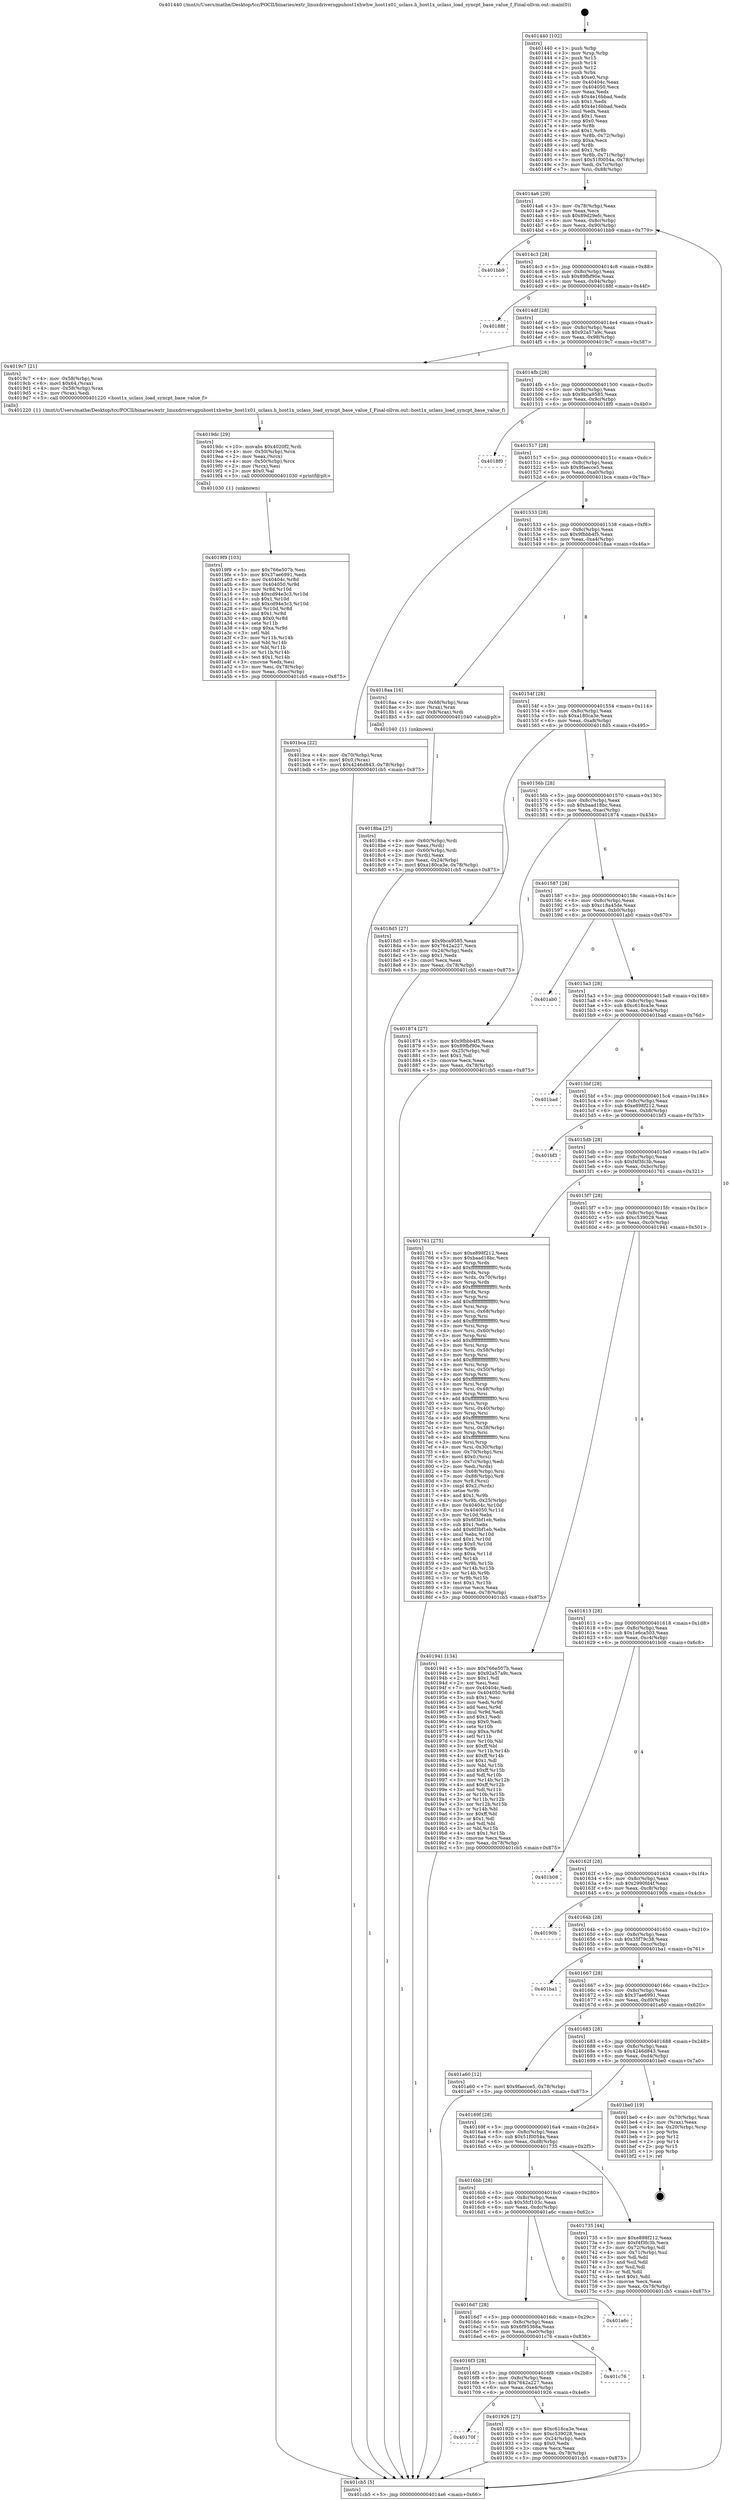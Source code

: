 digraph "0x401440" {
  label = "0x401440 (/mnt/c/Users/mathe/Desktop/tcc/POCII/binaries/extr_linuxdriversgpuhost1xhwhw_host1x01_uclass.h_host1x_uclass_load_syncpt_base_value_f_Final-ollvm.out::main(0))"
  labelloc = "t"
  node[shape=record]

  Entry [label="",width=0.3,height=0.3,shape=circle,fillcolor=black,style=filled]
  "0x4014a6" [label="{
     0x4014a6 [29]\l
     | [instrs]\l
     &nbsp;&nbsp;0x4014a6 \<+3\>: mov -0x78(%rbp),%eax\l
     &nbsp;&nbsp;0x4014a9 \<+2\>: mov %eax,%ecx\l
     &nbsp;&nbsp;0x4014ab \<+6\>: sub $0x89d29efc,%ecx\l
     &nbsp;&nbsp;0x4014b1 \<+6\>: mov %eax,-0x8c(%rbp)\l
     &nbsp;&nbsp;0x4014b7 \<+6\>: mov %ecx,-0x90(%rbp)\l
     &nbsp;&nbsp;0x4014bd \<+6\>: je 0000000000401bb9 \<main+0x779\>\l
  }"]
  "0x401bb9" [label="{
     0x401bb9\l
  }", style=dashed]
  "0x4014c3" [label="{
     0x4014c3 [28]\l
     | [instrs]\l
     &nbsp;&nbsp;0x4014c3 \<+5\>: jmp 00000000004014c8 \<main+0x88\>\l
     &nbsp;&nbsp;0x4014c8 \<+6\>: mov -0x8c(%rbp),%eax\l
     &nbsp;&nbsp;0x4014ce \<+5\>: sub $0x89fbf90e,%eax\l
     &nbsp;&nbsp;0x4014d3 \<+6\>: mov %eax,-0x94(%rbp)\l
     &nbsp;&nbsp;0x4014d9 \<+6\>: je 000000000040188f \<main+0x44f\>\l
  }"]
  Exit [label="",width=0.3,height=0.3,shape=circle,fillcolor=black,style=filled,peripheries=2]
  "0x40188f" [label="{
     0x40188f\l
  }", style=dashed]
  "0x4014df" [label="{
     0x4014df [28]\l
     | [instrs]\l
     &nbsp;&nbsp;0x4014df \<+5\>: jmp 00000000004014e4 \<main+0xa4\>\l
     &nbsp;&nbsp;0x4014e4 \<+6\>: mov -0x8c(%rbp),%eax\l
     &nbsp;&nbsp;0x4014ea \<+5\>: sub $0x92a57a9c,%eax\l
     &nbsp;&nbsp;0x4014ef \<+6\>: mov %eax,-0x98(%rbp)\l
     &nbsp;&nbsp;0x4014f5 \<+6\>: je 00000000004019c7 \<main+0x587\>\l
  }"]
  "0x4019f9" [label="{
     0x4019f9 [103]\l
     | [instrs]\l
     &nbsp;&nbsp;0x4019f9 \<+5\>: mov $0x766e507b,%esi\l
     &nbsp;&nbsp;0x4019fe \<+5\>: mov $0x37ae6991,%edx\l
     &nbsp;&nbsp;0x401a03 \<+8\>: mov 0x40404c,%r8d\l
     &nbsp;&nbsp;0x401a0b \<+8\>: mov 0x404050,%r9d\l
     &nbsp;&nbsp;0x401a13 \<+3\>: mov %r8d,%r10d\l
     &nbsp;&nbsp;0x401a16 \<+7\>: sub $0xcd94e3c3,%r10d\l
     &nbsp;&nbsp;0x401a1d \<+4\>: sub $0x1,%r10d\l
     &nbsp;&nbsp;0x401a21 \<+7\>: add $0xcd94e3c3,%r10d\l
     &nbsp;&nbsp;0x401a28 \<+4\>: imul %r10d,%r8d\l
     &nbsp;&nbsp;0x401a2c \<+4\>: and $0x1,%r8d\l
     &nbsp;&nbsp;0x401a30 \<+4\>: cmp $0x0,%r8d\l
     &nbsp;&nbsp;0x401a34 \<+4\>: sete %r11b\l
     &nbsp;&nbsp;0x401a38 \<+4\>: cmp $0xa,%r9d\l
     &nbsp;&nbsp;0x401a3c \<+3\>: setl %bl\l
     &nbsp;&nbsp;0x401a3f \<+3\>: mov %r11b,%r14b\l
     &nbsp;&nbsp;0x401a42 \<+3\>: and %bl,%r14b\l
     &nbsp;&nbsp;0x401a45 \<+3\>: xor %bl,%r11b\l
     &nbsp;&nbsp;0x401a48 \<+3\>: or %r11b,%r14b\l
     &nbsp;&nbsp;0x401a4b \<+4\>: test $0x1,%r14b\l
     &nbsp;&nbsp;0x401a4f \<+3\>: cmovne %edx,%esi\l
     &nbsp;&nbsp;0x401a52 \<+3\>: mov %esi,-0x78(%rbp)\l
     &nbsp;&nbsp;0x401a55 \<+6\>: mov %eax,-0xec(%rbp)\l
     &nbsp;&nbsp;0x401a5b \<+5\>: jmp 0000000000401cb5 \<main+0x875\>\l
  }"]
  "0x4019c7" [label="{
     0x4019c7 [21]\l
     | [instrs]\l
     &nbsp;&nbsp;0x4019c7 \<+4\>: mov -0x58(%rbp),%rax\l
     &nbsp;&nbsp;0x4019cb \<+6\>: movl $0x64,(%rax)\l
     &nbsp;&nbsp;0x4019d1 \<+4\>: mov -0x58(%rbp),%rax\l
     &nbsp;&nbsp;0x4019d5 \<+2\>: mov (%rax),%edi\l
     &nbsp;&nbsp;0x4019d7 \<+5\>: call 0000000000401220 \<host1x_uclass_load_syncpt_base_value_f\>\l
     | [calls]\l
     &nbsp;&nbsp;0x401220 \{1\} (/mnt/c/Users/mathe/Desktop/tcc/POCII/binaries/extr_linuxdriversgpuhost1xhwhw_host1x01_uclass.h_host1x_uclass_load_syncpt_base_value_f_Final-ollvm.out::host1x_uclass_load_syncpt_base_value_f)\l
  }"]
  "0x4014fb" [label="{
     0x4014fb [28]\l
     | [instrs]\l
     &nbsp;&nbsp;0x4014fb \<+5\>: jmp 0000000000401500 \<main+0xc0\>\l
     &nbsp;&nbsp;0x401500 \<+6\>: mov -0x8c(%rbp),%eax\l
     &nbsp;&nbsp;0x401506 \<+5\>: sub $0x9bca9585,%eax\l
     &nbsp;&nbsp;0x40150b \<+6\>: mov %eax,-0x9c(%rbp)\l
     &nbsp;&nbsp;0x401511 \<+6\>: je 00000000004018f0 \<main+0x4b0\>\l
  }"]
  "0x4019dc" [label="{
     0x4019dc [29]\l
     | [instrs]\l
     &nbsp;&nbsp;0x4019dc \<+10\>: movabs $0x4020f2,%rdi\l
     &nbsp;&nbsp;0x4019e6 \<+4\>: mov -0x50(%rbp),%rcx\l
     &nbsp;&nbsp;0x4019ea \<+2\>: mov %eax,(%rcx)\l
     &nbsp;&nbsp;0x4019ec \<+4\>: mov -0x50(%rbp),%rcx\l
     &nbsp;&nbsp;0x4019f0 \<+2\>: mov (%rcx),%esi\l
     &nbsp;&nbsp;0x4019f2 \<+2\>: mov $0x0,%al\l
     &nbsp;&nbsp;0x4019f4 \<+5\>: call 0000000000401030 \<printf@plt\>\l
     | [calls]\l
     &nbsp;&nbsp;0x401030 \{1\} (unknown)\l
  }"]
  "0x4018f0" [label="{
     0x4018f0\l
  }", style=dashed]
  "0x401517" [label="{
     0x401517 [28]\l
     | [instrs]\l
     &nbsp;&nbsp;0x401517 \<+5\>: jmp 000000000040151c \<main+0xdc\>\l
     &nbsp;&nbsp;0x40151c \<+6\>: mov -0x8c(%rbp),%eax\l
     &nbsp;&nbsp;0x401522 \<+5\>: sub $0x9faecce5,%eax\l
     &nbsp;&nbsp;0x401527 \<+6\>: mov %eax,-0xa0(%rbp)\l
     &nbsp;&nbsp;0x40152d \<+6\>: je 0000000000401bca \<main+0x78a\>\l
  }"]
  "0x40170f" [label="{
     0x40170f\l
  }", style=dashed]
  "0x401bca" [label="{
     0x401bca [22]\l
     | [instrs]\l
     &nbsp;&nbsp;0x401bca \<+4\>: mov -0x70(%rbp),%rax\l
     &nbsp;&nbsp;0x401bce \<+6\>: movl $0x0,(%rax)\l
     &nbsp;&nbsp;0x401bd4 \<+7\>: movl $0x4246d843,-0x78(%rbp)\l
     &nbsp;&nbsp;0x401bdb \<+5\>: jmp 0000000000401cb5 \<main+0x875\>\l
  }"]
  "0x401533" [label="{
     0x401533 [28]\l
     | [instrs]\l
     &nbsp;&nbsp;0x401533 \<+5\>: jmp 0000000000401538 \<main+0xf8\>\l
     &nbsp;&nbsp;0x401538 \<+6\>: mov -0x8c(%rbp),%eax\l
     &nbsp;&nbsp;0x40153e \<+5\>: sub $0x9fbbb4f5,%eax\l
     &nbsp;&nbsp;0x401543 \<+6\>: mov %eax,-0xa4(%rbp)\l
     &nbsp;&nbsp;0x401549 \<+6\>: je 00000000004018aa \<main+0x46a\>\l
  }"]
  "0x401926" [label="{
     0x401926 [27]\l
     | [instrs]\l
     &nbsp;&nbsp;0x401926 \<+5\>: mov $0xc618ca3e,%eax\l
     &nbsp;&nbsp;0x40192b \<+5\>: mov $0xc539028,%ecx\l
     &nbsp;&nbsp;0x401930 \<+3\>: mov -0x24(%rbp),%edx\l
     &nbsp;&nbsp;0x401933 \<+3\>: cmp $0x0,%edx\l
     &nbsp;&nbsp;0x401936 \<+3\>: cmove %ecx,%eax\l
     &nbsp;&nbsp;0x401939 \<+3\>: mov %eax,-0x78(%rbp)\l
     &nbsp;&nbsp;0x40193c \<+5\>: jmp 0000000000401cb5 \<main+0x875\>\l
  }"]
  "0x4018aa" [label="{
     0x4018aa [16]\l
     | [instrs]\l
     &nbsp;&nbsp;0x4018aa \<+4\>: mov -0x68(%rbp),%rax\l
     &nbsp;&nbsp;0x4018ae \<+3\>: mov (%rax),%rax\l
     &nbsp;&nbsp;0x4018b1 \<+4\>: mov 0x8(%rax),%rdi\l
     &nbsp;&nbsp;0x4018b5 \<+5\>: call 0000000000401040 \<atoi@plt\>\l
     | [calls]\l
     &nbsp;&nbsp;0x401040 \{1\} (unknown)\l
  }"]
  "0x40154f" [label="{
     0x40154f [28]\l
     | [instrs]\l
     &nbsp;&nbsp;0x40154f \<+5\>: jmp 0000000000401554 \<main+0x114\>\l
     &nbsp;&nbsp;0x401554 \<+6\>: mov -0x8c(%rbp),%eax\l
     &nbsp;&nbsp;0x40155a \<+5\>: sub $0xa180ca3e,%eax\l
     &nbsp;&nbsp;0x40155f \<+6\>: mov %eax,-0xa8(%rbp)\l
     &nbsp;&nbsp;0x401565 \<+6\>: je 00000000004018d5 \<main+0x495\>\l
  }"]
  "0x4016f3" [label="{
     0x4016f3 [28]\l
     | [instrs]\l
     &nbsp;&nbsp;0x4016f3 \<+5\>: jmp 00000000004016f8 \<main+0x2b8\>\l
     &nbsp;&nbsp;0x4016f8 \<+6\>: mov -0x8c(%rbp),%eax\l
     &nbsp;&nbsp;0x4016fe \<+5\>: sub $0x7642a227,%eax\l
     &nbsp;&nbsp;0x401703 \<+6\>: mov %eax,-0xe4(%rbp)\l
     &nbsp;&nbsp;0x401709 \<+6\>: je 0000000000401926 \<main+0x4e6\>\l
  }"]
  "0x4018d5" [label="{
     0x4018d5 [27]\l
     | [instrs]\l
     &nbsp;&nbsp;0x4018d5 \<+5\>: mov $0x9bca9585,%eax\l
     &nbsp;&nbsp;0x4018da \<+5\>: mov $0x7642a227,%ecx\l
     &nbsp;&nbsp;0x4018df \<+3\>: mov -0x24(%rbp),%edx\l
     &nbsp;&nbsp;0x4018e2 \<+3\>: cmp $0x1,%edx\l
     &nbsp;&nbsp;0x4018e5 \<+3\>: cmovl %ecx,%eax\l
     &nbsp;&nbsp;0x4018e8 \<+3\>: mov %eax,-0x78(%rbp)\l
     &nbsp;&nbsp;0x4018eb \<+5\>: jmp 0000000000401cb5 \<main+0x875\>\l
  }"]
  "0x40156b" [label="{
     0x40156b [28]\l
     | [instrs]\l
     &nbsp;&nbsp;0x40156b \<+5\>: jmp 0000000000401570 \<main+0x130\>\l
     &nbsp;&nbsp;0x401570 \<+6\>: mov -0x8c(%rbp),%eax\l
     &nbsp;&nbsp;0x401576 \<+5\>: sub $0xbaad18bc,%eax\l
     &nbsp;&nbsp;0x40157b \<+6\>: mov %eax,-0xac(%rbp)\l
     &nbsp;&nbsp;0x401581 \<+6\>: je 0000000000401874 \<main+0x434\>\l
  }"]
  "0x401c76" [label="{
     0x401c76\l
  }", style=dashed]
  "0x401874" [label="{
     0x401874 [27]\l
     | [instrs]\l
     &nbsp;&nbsp;0x401874 \<+5\>: mov $0x9fbbb4f5,%eax\l
     &nbsp;&nbsp;0x401879 \<+5\>: mov $0x89fbf90e,%ecx\l
     &nbsp;&nbsp;0x40187e \<+3\>: mov -0x25(%rbp),%dl\l
     &nbsp;&nbsp;0x401881 \<+3\>: test $0x1,%dl\l
     &nbsp;&nbsp;0x401884 \<+3\>: cmovne %ecx,%eax\l
     &nbsp;&nbsp;0x401887 \<+3\>: mov %eax,-0x78(%rbp)\l
     &nbsp;&nbsp;0x40188a \<+5\>: jmp 0000000000401cb5 \<main+0x875\>\l
  }"]
  "0x401587" [label="{
     0x401587 [28]\l
     | [instrs]\l
     &nbsp;&nbsp;0x401587 \<+5\>: jmp 000000000040158c \<main+0x14c\>\l
     &nbsp;&nbsp;0x40158c \<+6\>: mov -0x8c(%rbp),%eax\l
     &nbsp;&nbsp;0x401592 \<+5\>: sub $0xc18a45de,%eax\l
     &nbsp;&nbsp;0x401597 \<+6\>: mov %eax,-0xb0(%rbp)\l
     &nbsp;&nbsp;0x40159d \<+6\>: je 0000000000401ab0 \<main+0x670\>\l
  }"]
  "0x4016d7" [label="{
     0x4016d7 [28]\l
     | [instrs]\l
     &nbsp;&nbsp;0x4016d7 \<+5\>: jmp 00000000004016dc \<main+0x29c\>\l
     &nbsp;&nbsp;0x4016dc \<+6\>: mov -0x8c(%rbp),%eax\l
     &nbsp;&nbsp;0x4016e2 \<+5\>: sub $0x6f95368a,%eax\l
     &nbsp;&nbsp;0x4016e7 \<+6\>: mov %eax,-0xe0(%rbp)\l
     &nbsp;&nbsp;0x4016ed \<+6\>: je 0000000000401c76 \<main+0x836\>\l
  }"]
  "0x401ab0" [label="{
     0x401ab0\l
  }", style=dashed]
  "0x4015a3" [label="{
     0x4015a3 [28]\l
     | [instrs]\l
     &nbsp;&nbsp;0x4015a3 \<+5\>: jmp 00000000004015a8 \<main+0x168\>\l
     &nbsp;&nbsp;0x4015a8 \<+6\>: mov -0x8c(%rbp),%eax\l
     &nbsp;&nbsp;0x4015ae \<+5\>: sub $0xc618ca3e,%eax\l
     &nbsp;&nbsp;0x4015b3 \<+6\>: mov %eax,-0xb4(%rbp)\l
     &nbsp;&nbsp;0x4015b9 \<+6\>: je 0000000000401bad \<main+0x76d\>\l
  }"]
  "0x401a6c" [label="{
     0x401a6c\l
  }", style=dashed]
  "0x401bad" [label="{
     0x401bad\l
  }", style=dashed]
  "0x4015bf" [label="{
     0x4015bf [28]\l
     | [instrs]\l
     &nbsp;&nbsp;0x4015bf \<+5\>: jmp 00000000004015c4 \<main+0x184\>\l
     &nbsp;&nbsp;0x4015c4 \<+6\>: mov -0x8c(%rbp),%eax\l
     &nbsp;&nbsp;0x4015ca \<+5\>: sub $0xe898f212,%eax\l
     &nbsp;&nbsp;0x4015cf \<+6\>: mov %eax,-0xb8(%rbp)\l
     &nbsp;&nbsp;0x4015d5 \<+6\>: je 0000000000401bf3 \<main+0x7b3\>\l
  }"]
  "0x4018ba" [label="{
     0x4018ba [27]\l
     | [instrs]\l
     &nbsp;&nbsp;0x4018ba \<+4\>: mov -0x60(%rbp),%rdi\l
     &nbsp;&nbsp;0x4018be \<+2\>: mov %eax,(%rdi)\l
     &nbsp;&nbsp;0x4018c0 \<+4\>: mov -0x60(%rbp),%rdi\l
     &nbsp;&nbsp;0x4018c4 \<+2\>: mov (%rdi),%eax\l
     &nbsp;&nbsp;0x4018c6 \<+3\>: mov %eax,-0x24(%rbp)\l
     &nbsp;&nbsp;0x4018c9 \<+7\>: movl $0xa180ca3e,-0x78(%rbp)\l
     &nbsp;&nbsp;0x4018d0 \<+5\>: jmp 0000000000401cb5 \<main+0x875\>\l
  }"]
  "0x401bf3" [label="{
     0x401bf3\l
  }", style=dashed]
  "0x4015db" [label="{
     0x4015db [28]\l
     | [instrs]\l
     &nbsp;&nbsp;0x4015db \<+5\>: jmp 00000000004015e0 \<main+0x1a0\>\l
     &nbsp;&nbsp;0x4015e0 \<+6\>: mov -0x8c(%rbp),%eax\l
     &nbsp;&nbsp;0x4015e6 \<+5\>: sub $0xf4f3fc3b,%eax\l
     &nbsp;&nbsp;0x4015eb \<+6\>: mov %eax,-0xbc(%rbp)\l
     &nbsp;&nbsp;0x4015f1 \<+6\>: je 0000000000401761 \<main+0x321\>\l
  }"]
  "0x401440" [label="{
     0x401440 [102]\l
     | [instrs]\l
     &nbsp;&nbsp;0x401440 \<+1\>: push %rbp\l
     &nbsp;&nbsp;0x401441 \<+3\>: mov %rsp,%rbp\l
     &nbsp;&nbsp;0x401444 \<+2\>: push %r15\l
     &nbsp;&nbsp;0x401446 \<+2\>: push %r14\l
     &nbsp;&nbsp;0x401448 \<+2\>: push %r12\l
     &nbsp;&nbsp;0x40144a \<+1\>: push %rbx\l
     &nbsp;&nbsp;0x40144b \<+7\>: sub $0xe0,%rsp\l
     &nbsp;&nbsp;0x401452 \<+7\>: mov 0x40404c,%eax\l
     &nbsp;&nbsp;0x401459 \<+7\>: mov 0x404050,%ecx\l
     &nbsp;&nbsp;0x401460 \<+2\>: mov %eax,%edx\l
     &nbsp;&nbsp;0x401462 \<+6\>: sub $0x4e16bbad,%edx\l
     &nbsp;&nbsp;0x401468 \<+3\>: sub $0x1,%edx\l
     &nbsp;&nbsp;0x40146b \<+6\>: add $0x4e16bbad,%edx\l
     &nbsp;&nbsp;0x401471 \<+3\>: imul %edx,%eax\l
     &nbsp;&nbsp;0x401474 \<+3\>: and $0x1,%eax\l
     &nbsp;&nbsp;0x401477 \<+3\>: cmp $0x0,%eax\l
     &nbsp;&nbsp;0x40147a \<+4\>: sete %r8b\l
     &nbsp;&nbsp;0x40147e \<+4\>: and $0x1,%r8b\l
     &nbsp;&nbsp;0x401482 \<+4\>: mov %r8b,-0x72(%rbp)\l
     &nbsp;&nbsp;0x401486 \<+3\>: cmp $0xa,%ecx\l
     &nbsp;&nbsp;0x401489 \<+4\>: setl %r8b\l
     &nbsp;&nbsp;0x40148d \<+4\>: and $0x1,%r8b\l
     &nbsp;&nbsp;0x401491 \<+4\>: mov %r8b,-0x71(%rbp)\l
     &nbsp;&nbsp;0x401495 \<+7\>: movl $0x51f0054a,-0x78(%rbp)\l
     &nbsp;&nbsp;0x40149c \<+3\>: mov %edi,-0x7c(%rbp)\l
     &nbsp;&nbsp;0x40149f \<+7\>: mov %rsi,-0x88(%rbp)\l
  }"]
  "0x401761" [label="{
     0x401761 [275]\l
     | [instrs]\l
     &nbsp;&nbsp;0x401761 \<+5\>: mov $0xe898f212,%eax\l
     &nbsp;&nbsp;0x401766 \<+5\>: mov $0xbaad18bc,%ecx\l
     &nbsp;&nbsp;0x40176b \<+3\>: mov %rsp,%rdx\l
     &nbsp;&nbsp;0x40176e \<+4\>: add $0xfffffffffffffff0,%rdx\l
     &nbsp;&nbsp;0x401772 \<+3\>: mov %rdx,%rsp\l
     &nbsp;&nbsp;0x401775 \<+4\>: mov %rdx,-0x70(%rbp)\l
     &nbsp;&nbsp;0x401779 \<+3\>: mov %rsp,%rdx\l
     &nbsp;&nbsp;0x40177c \<+4\>: add $0xfffffffffffffff0,%rdx\l
     &nbsp;&nbsp;0x401780 \<+3\>: mov %rdx,%rsp\l
     &nbsp;&nbsp;0x401783 \<+3\>: mov %rsp,%rsi\l
     &nbsp;&nbsp;0x401786 \<+4\>: add $0xfffffffffffffff0,%rsi\l
     &nbsp;&nbsp;0x40178a \<+3\>: mov %rsi,%rsp\l
     &nbsp;&nbsp;0x40178d \<+4\>: mov %rsi,-0x68(%rbp)\l
     &nbsp;&nbsp;0x401791 \<+3\>: mov %rsp,%rsi\l
     &nbsp;&nbsp;0x401794 \<+4\>: add $0xfffffffffffffff0,%rsi\l
     &nbsp;&nbsp;0x401798 \<+3\>: mov %rsi,%rsp\l
     &nbsp;&nbsp;0x40179b \<+4\>: mov %rsi,-0x60(%rbp)\l
     &nbsp;&nbsp;0x40179f \<+3\>: mov %rsp,%rsi\l
     &nbsp;&nbsp;0x4017a2 \<+4\>: add $0xfffffffffffffff0,%rsi\l
     &nbsp;&nbsp;0x4017a6 \<+3\>: mov %rsi,%rsp\l
     &nbsp;&nbsp;0x4017a9 \<+4\>: mov %rsi,-0x58(%rbp)\l
     &nbsp;&nbsp;0x4017ad \<+3\>: mov %rsp,%rsi\l
     &nbsp;&nbsp;0x4017b0 \<+4\>: add $0xfffffffffffffff0,%rsi\l
     &nbsp;&nbsp;0x4017b4 \<+3\>: mov %rsi,%rsp\l
     &nbsp;&nbsp;0x4017b7 \<+4\>: mov %rsi,-0x50(%rbp)\l
     &nbsp;&nbsp;0x4017bb \<+3\>: mov %rsp,%rsi\l
     &nbsp;&nbsp;0x4017be \<+4\>: add $0xfffffffffffffff0,%rsi\l
     &nbsp;&nbsp;0x4017c2 \<+3\>: mov %rsi,%rsp\l
     &nbsp;&nbsp;0x4017c5 \<+4\>: mov %rsi,-0x48(%rbp)\l
     &nbsp;&nbsp;0x4017c9 \<+3\>: mov %rsp,%rsi\l
     &nbsp;&nbsp;0x4017cc \<+4\>: add $0xfffffffffffffff0,%rsi\l
     &nbsp;&nbsp;0x4017d0 \<+3\>: mov %rsi,%rsp\l
     &nbsp;&nbsp;0x4017d3 \<+4\>: mov %rsi,-0x40(%rbp)\l
     &nbsp;&nbsp;0x4017d7 \<+3\>: mov %rsp,%rsi\l
     &nbsp;&nbsp;0x4017da \<+4\>: add $0xfffffffffffffff0,%rsi\l
     &nbsp;&nbsp;0x4017de \<+3\>: mov %rsi,%rsp\l
     &nbsp;&nbsp;0x4017e1 \<+4\>: mov %rsi,-0x38(%rbp)\l
     &nbsp;&nbsp;0x4017e5 \<+3\>: mov %rsp,%rsi\l
     &nbsp;&nbsp;0x4017e8 \<+4\>: add $0xfffffffffffffff0,%rsi\l
     &nbsp;&nbsp;0x4017ec \<+3\>: mov %rsi,%rsp\l
     &nbsp;&nbsp;0x4017ef \<+4\>: mov %rsi,-0x30(%rbp)\l
     &nbsp;&nbsp;0x4017f3 \<+4\>: mov -0x70(%rbp),%rsi\l
     &nbsp;&nbsp;0x4017f7 \<+6\>: movl $0x0,(%rsi)\l
     &nbsp;&nbsp;0x4017fd \<+3\>: mov -0x7c(%rbp),%edi\l
     &nbsp;&nbsp;0x401800 \<+2\>: mov %edi,(%rdx)\l
     &nbsp;&nbsp;0x401802 \<+4\>: mov -0x68(%rbp),%rsi\l
     &nbsp;&nbsp;0x401806 \<+7\>: mov -0x88(%rbp),%r8\l
     &nbsp;&nbsp;0x40180d \<+3\>: mov %r8,(%rsi)\l
     &nbsp;&nbsp;0x401810 \<+3\>: cmpl $0x2,(%rdx)\l
     &nbsp;&nbsp;0x401813 \<+4\>: setne %r9b\l
     &nbsp;&nbsp;0x401817 \<+4\>: and $0x1,%r9b\l
     &nbsp;&nbsp;0x40181b \<+4\>: mov %r9b,-0x25(%rbp)\l
     &nbsp;&nbsp;0x40181f \<+8\>: mov 0x40404c,%r10d\l
     &nbsp;&nbsp;0x401827 \<+8\>: mov 0x404050,%r11d\l
     &nbsp;&nbsp;0x40182f \<+3\>: mov %r10d,%ebx\l
     &nbsp;&nbsp;0x401832 \<+6\>: sub $0x6f3bf1eb,%ebx\l
     &nbsp;&nbsp;0x401838 \<+3\>: sub $0x1,%ebx\l
     &nbsp;&nbsp;0x40183b \<+6\>: add $0x6f3bf1eb,%ebx\l
     &nbsp;&nbsp;0x401841 \<+4\>: imul %ebx,%r10d\l
     &nbsp;&nbsp;0x401845 \<+4\>: and $0x1,%r10d\l
     &nbsp;&nbsp;0x401849 \<+4\>: cmp $0x0,%r10d\l
     &nbsp;&nbsp;0x40184d \<+4\>: sete %r9b\l
     &nbsp;&nbsp;0x401851 \<+4\>: cmp $0xa,%r11d\l
     &nbsp;&nbsp;0x401855 \<+4\>: setl %r14b\l
     &nbsp;&nbsp;0x401859 \<+3\>: mov %r9b,%r15b\l
     &nbsp;&nbsp;0x40185c \<+3\>: and %r14b,%r15b\l
     &nbsp;&nbsp;0x40185f \<+3\>: xor %r14b,%r9b\l
     &nbsp;&nbsp;0x401862 \<+3\>: or %r9b,%r15b\l
     &nbsp;&nbsp;0x401865 \<+4\>: test $0x1,%r15b\l
     &nbsp;&nbsp;0x401869 \<+3\>: cmovne %ecx,%eax\l
     &nbsp;&nbsp;0x40186c \<+3\>: mov %eax,-0x78(%rbp)\l
     &nbsp;&nbsp;0x40186f \<+5\>: jmp 0000000000401cb5 \<main+0x875\>\l
  }"]
  "0x4015f7" [label="{
     0x4015f7 [28]\l
     | [instrs]\l
     &nbsp;&nbsp;0x4015f7 \<+5\>: jmp 00000000004015fc \<main+0x1bc\>\l
     &nbsp;&nbsp;0x4015fc \<+6\>: mov -0x8c(%rbp),%eax\l
     &nbsp;&nbsp;0x401602 \<+5\>: sub $0xc539028,%eax\l
     &nbsp;&nbsp;0x401607 \<+6\>: mov %eax,-0xc0(%rbp)\l
     &nbsp;&nbsp;0x40160d \<+6\>: je 0000000000401941 \<main+0x501\>\l
  }"]
  "0x401cb5" [label="{
     0x401cb5 [5]\l
     | [instrs]\l
     &nbsp;&nbsp;0x401cb5 \<+5\>: jmp 00000000004014a6 \<main+0x66\>\l
  }"]
  "0x401941" [label="{
     0x401941 [134]\l
     | [instrs]\l
     &nbsp;&nbsp;0x401941 \<+5\>: mov $0x766e507b,%eax\l
     &nbsp;&nbsp;0x401946 \<+5\>: mov $0x92a57a9c,%ecx\l
     &nbsp;&nbsp;0x40194b \<+2\>: mov $0x1,%dl\l
     &nbsp;&nbsp;0x40194d \<+2\>: xor %esi,%esi\l
     &nbsp;&nbsp;0x40194f \<+7\>: mov 0x40404c,%edi\l
     &nbsp;&nbsp;0x401956 \<+8\>: mov 0x404050,%r8d\l
     &nbsp;&nbsp;0x40195e \<+3\>: sub $0x1,%esi\l
     &nbsp;&nbsp;0x401961 \<+3\>: mov %edi,%r9d\l
     &nbsp;&nbsp;0x401964 \<+3\>: add %esi,%r9d\l
     &nbsp;&nbsp;0x401967 \<+4\>: imul %r9d,%edi\l
     &nbsp;&nbsp;0x40196b \<+3\>: and $0x1,%edi\l
     &nbsp;&nbsp;0x40196e \<+3\>: cmp $0x0,%edi\l
     &nbsp;&nbsp;0x401971 \<+4\>: sete %r10b\l
     &nbsp;&nbsp;0x401975 \<+4\>: cmp $0xa,%r8d\l
     &nbsp;&nbsp;0x401979 \<+4\>: setl %r11b\l
     &nbsp;&nbsp;0x40197d \<+3\>: mov %r10b,%bl\l
     &nbsp;&nbsp;0x401980 \<+3\>: xor $0xff,%bl\l
     &nbsp;&nbsp;0x401983 \<+3\>: mov %r11b,%r14b\l
     &nbsp;&nbsp;0x401986 \<+4\>: xor $0xff,%r14b\l
     &nbsp;&nbsp;0x40198a \<+3\>: xor $0x1,%dl\l
     &nbsp;&nbsp;0x40198d \<+3\>: mov %bl,%r15b\l
     &nbsp;&nbsp;0x401990 \<+4\>: and $0xff,%r15b\l
     &nbsp;&nbsp;0x401994 \<+3\>: and %dl,%r10b\l
     &nbsp;&nbsp;0x401997 \<+3\>: mov %r14b,%r12b\l
     &nbsp;&nbsp;0x40199a \<+4\>: and $0xff,%r12b\l
     &nbsp;&nbsp;0x40199e \<+3\>: and %dl,%r11b\l
     &nbsp;&nbsp;0x4019a1 \<+3\>: or %r10b,%r15b\l
     &nbsp;&nbsp;0x4019a4 \<+3\>: or %r11b,%r12b\l
     &nbsp;&nbsp;0x4019a7 \<+3\>: xor %r12b,%r15b\l
     &nbsp;&nbsp;0x4019aa \<+3\>: or %r14b,%bl\l
     &nbsp;&nbsp;0x4019ad \<+3\>: xor $0xff,%bl\l
     &nbsp;&nbsp;0x4019b0 \<+3\>: or $0x1,%dl\l
     &nbsp;&nbsp;0x4019b3 \<+2\>: and %dl,%bl\l
     &nbsp;&nbsp;0x4019b5 \<+3\>: or %bl,%r15b\l
     &nbsp;&nbsp;0x4019b8 \<+4\>: test $0x1,%r15b\l
     &nbsp;&nbsp;0x4019bc \<+3\>: cmovne %ecx,%eax\l
     &nbsp;&nbsp;0x4019bf \<+3\>: mov %eax,-0x78(%rbp)\l
     &nbsp;&nbsp;0x4019c2 \<+5\>: jmp 0000000000401cb5 \<main+0x875\>\l
  }"]
  "0x401613" [label="{
     0x401613 [28]\l
     | [instrs]\l
     &nbsp;&nbsp;0x401613 \<+5\>: jmp 0000000000401618 \<main+0x1d8\>\l
     &nbsp;&nbsp;0x401618 \<+6\>: mov -0x8c(%rbp),%eax\l
     &nbsp;&nbsp;0x40161e \<+5\>: sub $0x1e6ca503,%eax\l
     &nbsp;&nbsp;0x401623 \<+6\>: mov %eax,-0xc4(%rbp)\l
     &nbsp;&nbsp;0x401629 \<+6\>: je 0000000000401b08 \<main+0x6c8\>\l
  }"]
  "0x4016bb" [label="{
     0x4016bb [28]\l
     | [instrs]\l
     &nbsp;&nbsp;0x4016bb \<+5\>: jmp 00000000004016c0 \<main+0x280\>\l
     &nbsp;&nbsp;0x4016c0 \<+6\>: mov -0x8c(%rbp),%eax\l
     &nbsp;&nbsp;0x4016c6 \<+5\>: sub $0x5fcf103c,%eax\l
     &nbsp;&nbsp;0x4016cb \<+6\>: mov %eax,-0xdc(%rbp)\l
     &nbsp;&nbsp;0x4016d1 \<+6\>: je 0000000000401a6c \<main+0x62c\>\l
  }"]
  "0x401b08" [label="{
     0x401b08\l
  }", style=dashed]
  "0x40162f" [label="{
     0x40162f [28]\l
     | [instrs]\l
     &nbsp;&nbsp;0x40162f \<+5\>: jmp 0000000000401634 \<main+0x1f4\>\l
     &nbsp;&nbsp;0x401634 \<+6\>: mov -0x8c(%rbp),%eax\l
     &nbsp;&nbsp;0x40163a \<+5\>: sub $0x2990fd4f,%eax\l
     &nbsp;&nbsp;0x40163f \<+6\>: mov %eax,-0xc8(%rbp)\l
     &nbsp;&nbsp;0x401645 \<+6\>: je 000000000040190b \<main+0x4cb\>\l
  }"]
  "0x401735" [label="{
     0x401735 [44]\l
     | [instrs]\l
     &nbsp;&nbsp;0x401735 \<+5\>: mov $0xe898f212,%eax\l
     &nbsp;&nbsp;0x40173a \<+5\>: mov $0xf4f3fc3b,%ecx\l
     &nbsp;&nbsp;0x40173f \<+3\>: mov -0x72(%rbp),%dl\l
     &nbsp;&nbsp;0x401742 \<+4\>: mov -0x71(%rbp),%sil\l
     &nbsp;&nbsp;0x401746 \<+3\>: mov %dl,%dil\l
     &nbsp;&nbsp;0x401749 \<+3\>: and %sil,%dil\l
     &nbsp;&nbsp;0x40174c \<+3\>: xor %sil,%dl\l
     &nbsp;&nbsp;0x40174f \<+3\>: or %dl,%dil\l
     &nbsp;&nbsp;0x401752 \<+4\>: test $0x1,%dil\l
     &nbsp;&nbsp;0x401756 \<+3\>: cmovne %ecx,%eax\l
     &nbsp;&nbsp;0x401759 \<+3\>: mov %eax,-0x78(%rbp)\l
     &nbsp;&nbsp;0x40175c \<+5\>: jmp 0000000000401cb5 \<main+0x875\>\l
  }"]
  "0x40190b" [label="{
     0x40190b\l
  }", style=dashed]
  "0x40164b" [label="{
     0x40164b [28]\l
     | [instrs]\l
     &nbsp;&nbsp;0x40164b \<+5\>: jmp 0000000000401650 \<main+0x210\>\l
     &nbsp;&nbsp;0x401650 \<+6\>: mov -0x8c(%rbp),%eax\l
     &nbsp;&nbsp;0x401656 \<+5\>: sub $0x35f79c38,%eax\l
     &nbsp;&nbsp;0x40165b \<+6\>: mov %eax,-0xcc(%rbp)\l
     &nbsp;&nbsp;0x401661 \<+6\>: je 0000000000401ba1 \<main+0x761\>\l
  }"]
  "0x40169f" [label="{
     0x40169f [28]\l
     | [instrs]\l
     &nbsp;&nbsp;0x40169f \<+5\>: jmp 00000000004016a4 \<main+0x264\>\l
     &nbsp;&nbsp;0x4016a4 \<+6\>: mov -0x8c(%rbp),%eax\l
     &nbsp;&nbsp;0x4016aa \<+5\>: sub $0x51f0054a,%eax\l
     &nbsp;&nbsp;0x4016af \<+6\>: mov %eax,-0xd8(%rbp)\l
     &nbsp;&nbsp;0x4016b5 \<+6\>: je 0000000000401735 \<main+0x2f5\>\l
  }"]
  "0x401ba1" [label="{
     0x401ba1\l
  }", style=dashed]
  "0x401667" [label="{
     0x401667 [28]\l
     | [instrs]\l
     &nbsp;&nbsp;0x401667 \<+5\>: jmp 000000000040166c \<main+0x22c\>\l
     &nbsp;&nbsp;0x40166c \<+6\>: mov -0x8c(%rbp),%eax\l
     &nbsp;&nbsp;0x401672 \<+5\>: sub $0x37ae6991,%eax\l
     &nbsp;&nbsp;0x401677 \<+6\>: mov %eax,-0xd0(%rbp)\l
     &nbsp;&nbsp;0x40167d \<+6\>: je 0000000000401a60 \<main+0x620\>\l
  }"]
  "0x401be0" [label="{
     0x401be0 [19]\l
     | [instrs]\l
     &nbsp;&nbsp;0x401be0 \<+4\>: mov -0x70(%rbp),%rax\l
     &nbsp;&nbsp;0x401be4 \<+2\>: mov (%rax),%eax\l
     &nbsp;&nbsp;0x401be6 \<+4\>: lea -0x20(%rbp),%rsp\l
     &nbsp;&nbsp;0x401bea \<+1\>: pop %rbx\l
     &nbsp;&nbsp;0x401beb \<+2\>: pop %r12\l
     &nbsp;&nbsp;0x401bed \<+2\>: pop %r14\l
     &nbsp;&nbsp;0x401bef \<+2\>: pop %r15\l
     &nbsp;&nbsp;0x401bf1 \<+1\>: pop %rbp\l
     &nbsp;&nbsp;0x401bf2 \<+1\>: ret\l
  }"]
  "0x401a60" [label="{
     0x401a60 [12]\l
     | [instrs]\l
     &nbsp;&nbsp;0x401a60 \<+7\>: movl $0x9faecce5,-0x78(%rbp)\l
     &nbsp;&nbsp;0x401a67 \<+5\>: jmp 0000000000401cb5 \<main+0x875\>\l
  }"]
  "0x401683" [label="{
     0x401683 [28]\l
     | [instrs]\l
     &nbsp;&nbsp;0x401683 \<+5\>: jmp 0000000000401688 \<main+0x248\>\l
     &nbsp;&nbsp;0x401688 \<+6\>: mov -0x8c(%rbp),%eax\l
     &nbsp;&nbsp;0x40168e \<+5\>: sub $0x4246d843,%eax\l
     &nbsp;&nbsp;0x401693 \<+6\>: mov %eax,-0xd4(%rbp)\l
     &nbsp;&nbsp;0x401699 \<+6\>: je 0000000000401be0 \<main+0x7a0\>\l
  }"]
  Entry -> "0x401440" [label=" 1"]
  "0x4014a6" -> "0x401bb9" [label=" 0"]
  "0x4014a6" -> "0x4014c3" [label=" 11"]
  "0x401be0" -> Exit [label=" 1"]
  "0x4014c3" -> "0x40188f" [label=" 0"]
  "0x4014c3" -> "0x4014df" [label=" 11"]
  "0x401bca" -> "0x401cb5" [label=" 1"]
  "0x4014df" -> "0x4019c7" [label=" 1"]
  "0x4014df" -> "0x4014fb" [label=" 10"]
  "0x401a60" -> "0x401cb5" [label=" 1"]
  "0x4014fb" -> "0x4018f0" [label=" 0"]
  "0x4014fb" -> "0x401517" [label=" 10"]
  "0x4019f9" -> "0x401cb5" [label=" 1"]
  "0x401517" -> "0x401bca" [label=" 1"]
  "0x401517" -> "0x401533" [label=" 9"]
  "0x4019dc" -> "0x4019f9" [label=" 1"]
  "0x401533" -> "0x4018aa" [label=" 1"]
  "0x401533" -> "0x40154f" [label=" 8"]
  "0x4019c7" -> "0x4019dc" [label=" 1"]
  "0x40154f" -> "0x4018d5" [label=" 1"]
  "0x40154f" -> "0x40156b" [label=" 7"]
  "0x401926" -> "0x401cb5" [label=" 1"]
  "0x40156b" -> "0x401874" [label=" 1"]
  "0x40156b" -> "0x401587" [label=" 6"]
  "0x4016f3" -> "0x40170f" [label=" 0"]
  "0x401587" -> "0x401ab0" [label=" 0"]
  "0x401587" -> "0x4015a3" [label=" 6"]
  "0x401941" -> "0x401cb5" [label=" 1"]
  "0x4015a3" -> "0x401bad" [label=" 0"]
  "0x4015a3" -> "0x4015bf" [label=" 6"]
  "0x4016d7" -> "0x4016f3" [label=" 1"]
  "0x4015bf" -> "0x401bf3" [label=" 0"]
  "0x4015bf" -> "0x4015db" [label=" 6"]
  "0x4016f3" -> "0x401926" [label=" 1"]
  "0x4015db" -> "0x401761" [label=" 1"]
  "0x4015db" -> "0x4015f7" [label=" 5"]
  "0x4016bb" -> "0x401a6c" [label=" 0"]
  "0x4015f7" -> "0x401941" [label=" 1"]
  "0x4015f7" -> "0x401613" [label=" 4"]
  "0x4016d7" -> "0x401c76" [label=" 0"]
  "0x401613" -> "0x401b08" [label=" 0"]
  "0x401613" -> "0x40162f" [label=" 4"]
  "0x4018d5" -> "0x401cb5" [label=" 1"]
  "0x40162f" -> "0x40190b" [label=" 0"]
  "0x40162f" -> "0x40164b" [label=" 4"]
  "0x4018ba" -> "0x401cb5" [label=" 1"]
  "0x40164b" -> "0x401ba1" [label=" 0"]
  "0x40164b" -> "0x401667" [label=" 4"]
  "0x401874" -> "0x401cb5" [label=" 1"]
  "0x401667" -> "0x401a60" [label=" 1"]
  "0x401667" -> "0x401683" [label=" 3"]
  "0x401761" -> "0x401cb5" [label=" 1"]
  "0x401683" -> "0x401be0" [label=" 1"]
  "0x401683" -> "0x40169f" [label=" 2"]
  "0x4018aa" -> "0x4018ba" [label=" 1"]
  "0x40169f" -> "0x401735" [label=" 1"]
  "0x40169f" -> "0x4016bb" [label=" 1"]
  "0x401735" -> "0x401cb5" [label=" 1"]
  "0x401440" -> "0x4014a6" [label=" 1"]
  "0x401cb5" -> "0x4014a6" [label=" 10"]
  "0x4016bb" -> "0x4016d7" [label=" 1"]
}
